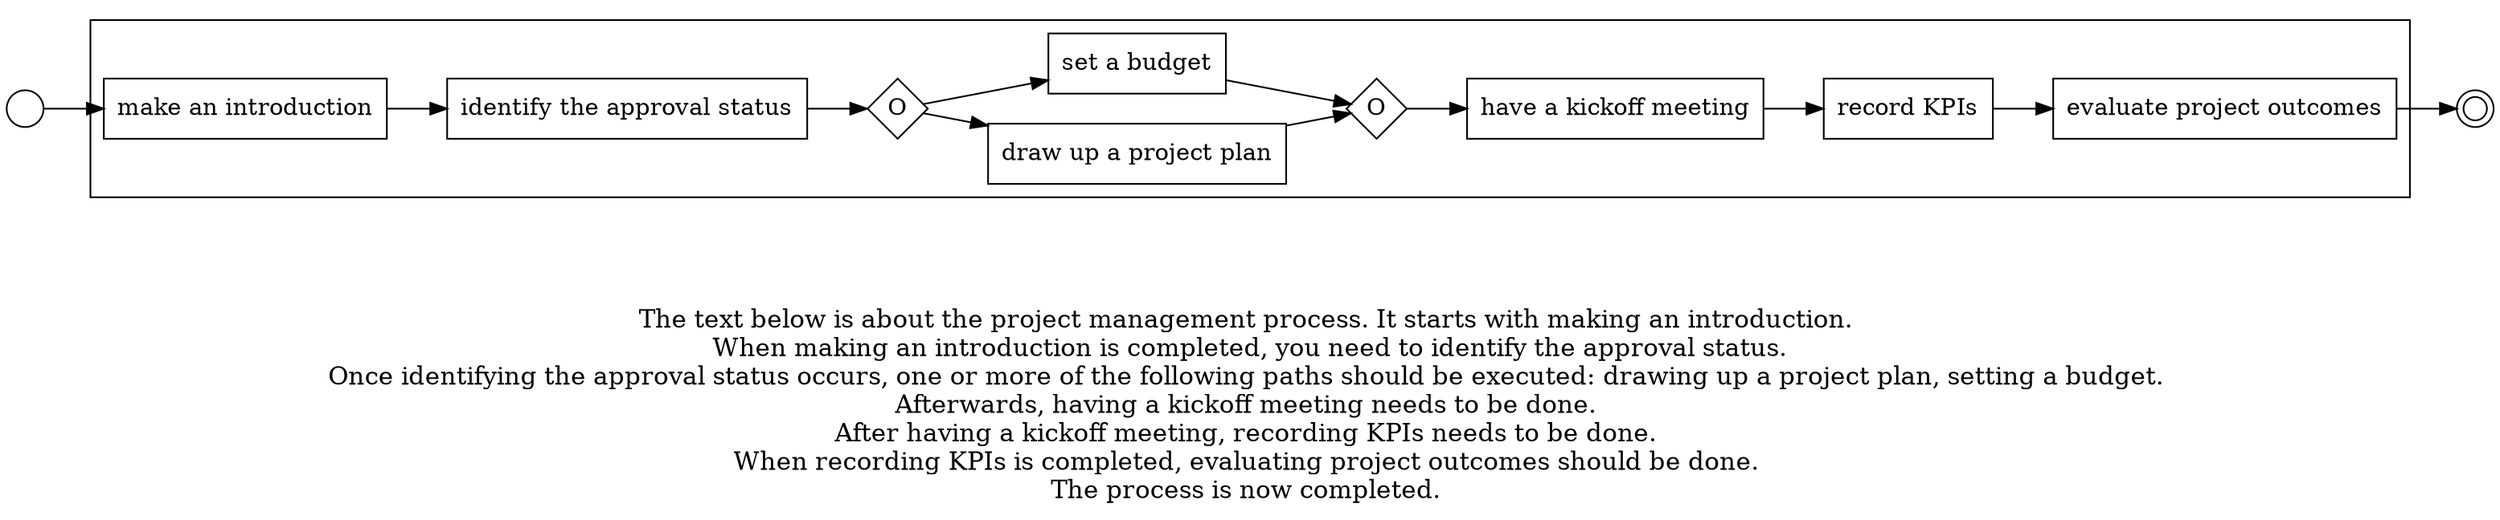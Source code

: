 digraph project_management_process_30 {
	graph [rankdir=LR]
	START_NODE [label="" shape=circle width=0.3]
	subgraph CLUSTER_0 {
		"make an introduction" [shape=box]
		"identify the approval status" [shape=box]
		"make an introduction" -> "identify the approval status"
		"OR_SPLIT--3. Definition and Planning_FPT1" [label=O fixedsize=true shape=diamond width=0.5]
		"identify the approval status" -> "OR_SPLIT--3. Definition and Planning_FPT1"
		"draw up a project plan" [shape=box]
		"OR_SPLIT--3. Definition and Planning_FPT1" -> "draw up a project plan"
		"set a budget" [shape=box]
		"OR_SPLIT--3. Definition and Planning_FPT1" -> "set a budget"
		"OR_JOIN--3. Definition and Planning_FPT1" [label=O fixedsize=true shape=diamond width=0.5]
		"draw up a project plan" -> "OR_JOIN--3. Definition and Planning_FPT1"
		"set a budget" -> "OR_JOIN--3. Definition and Planning_FPT1"
		"have a kickoff meeting" [shape=box]
		"OR_JOIN--3. Definition and Planning_FPT1" -> "have a kickoff meeting"
		"record KPIs" [shape=box]
		"have a kickoff meeting" -> "record KPIs"
		"evaluate project outcomes" [shape=box]
		"record KPIs" -> "evaluate project outcomes"
	}
	START_NODE -> "make an introduction"
	END_NODE [label="" shape=doublecircle width=0.2]
	"evaluate project outcomes" -> END_NODE
	fontsize=15 label="\n\n
The text below is about the project management process. It starts with making an introduction. 
When making an introduction is completed, you need to identify the approval status.
Once identifying the approval status occurs, one or more of the following paths should be executed: drawing up a project plan, setting a budget. 
Afterwards, having a kickoff meeting needs to be done. 
After having a kickoff meeting, recording KPIs needs to be done. 
When recording KPIs is completed, evaluating project outcomes should be done. 
The process is now completed. 
"
}
